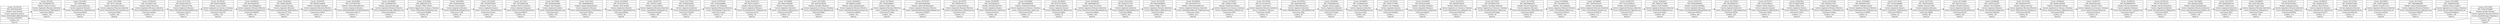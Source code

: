 digraph G {
rankdir=LR;
node[shape = record];
 nodo0[label=" Carnet: 201183728
 |DPI: 2050740201006
 |Nombre: Alvin Huckett
 |Carrera: Ingenieria Quimica
 |Correo: AlvinHuckett_60@outlook.org
 |Contrasena:DGHS2Xi
 |Creditos: 222
 |Edad:20"]
 nodo0->nodo1
nodo1[label=" Carnet: 2010244
 |DPI: 5970926381748
 |Nombre: Nertie Laurenzi
 |Carrera: Ingenieria Mecanica Industrial
 |Correo: NertieLaurenzi.75@hotmail.es
 |Contrasena:198yxel
 |Creditos: 139
 |Edad:19"]
 nodo1->nodo2
nodo2[label=" Carnet: 201210811
 |DPI: 879575888
 |Nombre: Lamont Barthrup
 |Carrera: Ingenieria Mecanica
 |Correo: LamontBarthrup_34@outlook.org
 |Contrasena:j60uy9
 |Creditos: 53
 |Edad:25"]
 nodo2->nodo3
nodo3[label=" Carnet: 201315898
 |DPI: 5531711621404
 |Nombre: Bernadette Pescud
 |Carrera: Ingenieria Mecanica Industrial
 |Correo: BernadettePescud.10outlook.com
 |Contrasena:TXz6b
 |Creditos: 190
 |Edad:28"]
 nodo3->nodo4
nodo4[label=" Carnet: 201582352
 |DPI: 4172564417242
 |Nombre: Bobina Delacroux
 |Carrera: Ingenieria Mecanica Industrial
 |Correo: BobinaDelacroux_46@hotmail.com
 |Contrasena:m6ILxd
 |Creditos: 113
 |Edad:23"]
 nodo4->nodo5
nodo5[label=" Carnet: 201115140
 |DPI: 8429519350118
 |Nombre: Pebrook Gircke
 |Carrera: Ingenieria Mecanica
 |Correo: PebrookGircke93@undefined.org
 |Contrasena:Ysgy3Vt
 |Creditos: 172
 |Edad:19"]
 nodo5->nodo6
nodo6[label=" Carnet: 201350393
 |DPI: 9029374304090
 |Nombre: Laurie Tumilty
 |Carrera: Ingenieria en Ciencias y Sistemas
 |Correo: LaurieTumilty58@undefined.com
 |Contrasena:UKazTS0
 |Creditos: 124
 |Edad:20"]
 nodo6->nodo7
nodo7[label=" Carnet: 201698163
 |DPI: 8010354636352
 |Nombre: Barn Killingbeck
 |Carrera: Ingenieria Mecanica Electrica
 |Correo: BarnKillingbeck33@gmail.org
 |Contrasena:38KWHL
 |Creditos: 130
 |Edad:20"]
 nodo7->nodo8
nodo8[label=" Carnet: 201402462
 |DPI: 3594915493584
 |Nombre: Joscelin Fewings
 |Carrera: Ingenieria Mecanica
 |Correo: JoscelinFewings_56@outlook.es
 |Contrasena:tF7ZroZ
 |Creditos: 202
 |Edad:25"]
 nodo8->nodo9
nodo9[label=" Carnet: 201643353
 |DPI: 9692561360208
 |Nombre: Llywellyn Woodnutt
 |Carrera: Ingenieria Mecanica Electrica
 |Correo: LlywellynWoodnutt_83@gmail.es
 |Contrasena:ui708GE
 |Creditos: 44
 |Edad:27"]
 nodo9->nodo10
nodo10[label=" Carnet: 201043689
 |DPI: 0714796787404
 |Nombre: Ardene Benediktovich
 |Carrera: Ingenieria Mecanica
 |Correo: ArdeneBenediktovich72@outlook.org
 |Contrasena:muiPC17
 |Creditos: 13
 |Edad:23"]
 nodo10->nodo11
nodo11[label=" Carnet: 201489697
 |DPI: 3310894947855
 |Nombre: Judye Rossborough
 |Carrera: Ingenieria Mecanica Electrica
 |Correo: JudyeRossborough_49@yahoo.com
 |Contrasena:k9oGtrw
 |Creditos: 3
 |Edad:26"]
 nodo11->nodo12
nodo12[label=" Carnet: 201818908
 |DPI: 2689202578134
 |Nombre: Wilbur Alberts
 |Carrera: Ingenieria en Ciencias y Sistemas
 |Correo: WilburAlberts45@hotmail.org
 |Contrasena:SSeRj8d
 |Creditos: 64
 |Edad:18"]
 nodo12->nodo13
nodo13[label=" Carnet: 201816850
 |DPI: 0154497044345
 |Nombre: Emili Palleske
 |Carrera: Ingenieria Mecanica
 |Correo: EmiliPalleske.89@gmail.com
 |Contrasena:17x8L
 |Creditos: 28
 |Edad:21"]
 nodo13->nodo14
nodo14[label=" Carnet: 201232485
 |DPI: 3762365704505
 |Nombre: Vivian Currer
 |Carrera: Ingenieria Quimica
 |Correo: VivianCurrer_25@outlook.org
 |Contrasena:xe7yeho
 |Creditos: 218
 |Edad:28"]
 nodo14->nodo15
nodo15[label=" Carnet: 201131811
 |DPI: 3347258005328
 |Nombre: Eloise Trevarthen
 |Carrera: Ingenieria Mecanica
 |Correo: EloiseTrevarthen91@hotmail.es
 |Contrasena:B8FP4
 |Creditos: 201
 |Edad:22"]
 nodo15->nodo16
nodo16[label=" Carnet: 201476680
 |DPI: 4293824642888
 |Nombre: Kim Westphal
 |Carrera: Ingenieria Quimica
 |Correo: KimWestphal38@yahoo.com
 |Contrasena:qtry5
 |Creditos: 159
 |Edad:19"]
 nodo16->nodo17
nodo17[label=" Carnet: 201511649
 |DPI: 5648266954532
 |Nombre: Aylmar Raubenheimer
 |Carrera: Ingenieria Mecanica
 |Correo: AylmarRaubenheimer.27@hotmail.es
 |Contrasena:76816q
 |Creditos: 163
 |Edad:23"]
 nodo17->nodo18
nodo18[label=" Carnet: 201255643
 |DPI: 7672150791181
 |Nombre: Alvin Huckett
 |Carrera: Ingenieria Industrial
 |Correo: AlvinHuckett_63@undefined.org
 |Contrasena:g4X4Ak
 |Creditos: 65
 |Edad:29"]
 nodo18->nodo19
nodo19[label=" Carnet: 201947729
 |DPI: 1430797138430
 |Nombre: Camila Dibbert
 |Carrera: Ingenieria Mecanica Industrial
 |Correo: CamilaDibbert.81@gmail.com
 |Contrasena:b4wdeP
 |Creditos: 188
 |Edad:21"]
 nodo19->nodo20
nodo20[label=" Carnet: 201173540
 |DPI: 3235002226847
 |Nombre: Alvin Huckett
 |Carrera: Ingenieria Industrial
 |Correo: AlvinHuckett_65@outlook.org
 |Contrasena:ITrpSM0
 |Creditos: 104
 |Edad:22"]
 nodo20->nodo21
nodo21[label=" Carnet: 201704168
 |DPI: 3379162068993
 |Nombre: Tim Goldspink
 |Carrera: Ingenieria Mecanica Electrica
 |Correo: TimGoldspink.71@aol.com
 |Contrasena:Cmg7g
 |Creditos: 137
 |Edad:19"]
 nodo21->nodo22
nodo22[label=" Carnet: 201661519
 |DPI: 9302712249273
 |Nombre: Harvey Darbyshire
 |Carrera: Ingenieria Mecanica
 |Correo: HarveyDarbyshire_63@gmail.com
 |Contrasena:Asv30
 |Creditos: 55
 |Edad:26"]
 nodo22->nodo23
nodo23[label=" Carnet: 201309890
 |DPI: 6364119505269
 |Nombre: Grayce Poltone
 |Carrera: Ingenieria Industrial
 |Correo: GraycePoltone_20@hotmail.es
 |Contrasena:bCp3F57
 |Creditos: 133
 |Edad:18"]
 nodo23->nodo24
nodo24[label=" Carnet: 201740604
 |DPI: 2625352358554
 |Nombre: Llywellyn Woodnutt
 |Carrera: Ingenieria en Ciencias y Sistemas
 |Correo: LlywellynWoodnutt.46@gmail.org
 |Contrasena:Bk8jU
 |Creditos: 3
 |Edad:19"]
 nodo24->nodo25
nodo25[label=" Carnet: 201646518
 |DPI: 8696013129504
 |Nombre: Aylmar Raubenheimer
 |Carrera: Ingenieria Mecanica Electrica
 |Correo: AylmarRaubenheimer31@aol.com
 |Contrasena:3j9MHF
 |Creditos: 192
 |Edad:22"]
 nodo25->nodo26
nodo26[label=" Carnet: 201766242
 |DPI: 3780452896411
 |Nombre: Franky Viney
 |Carrera: Ingenieria Mecanica Electrica
 |Correo: FrankyViney72@aol.com
 |Contrasena:UC1hKp
 |Creditos: 164
 |Edad:20"]
 nodo26->nodo27
nodo27[label=" Carnet: 201537627
 |DPI: 6000394094296
 |Nombre: Aylmar Raubenheimer
 |Carrera: Ingenieria Mecanica Electrica
 |Correo: AylmarRaubenheimer82@undefined.com
 |Contrasena:82MID7
 |Creditos: 3
 |Edad:24"]
 nodo27->nodo28
nodo28[label=" Carnet: 201327675
 |DPI: 5005953751371
 |Nombre: Lamont Barthrup
 |Carrera: Ingenieria Mecanica Electrica
 |Correo: LamontBarthrup.75@hotmail.org
 |Contrasena:CAt1n
 |Creditos: 171
 |Edad:20"]
 nodo28->nodo29
nodo29[label=" Carnet: 201897987
 |DPI: 2193345266141
 |Nombre: Michelle Glanister
 |Carrera: Ingenieria Quimica
 |Correo: MichelleGlanister.13@aol.org
 |Contrasena:8cIUD
 |Creditos: 226
 |Edad:25"]
 nodo29->nodo30
nodo30[label=" Carnet: 201500866
 |DPI: 7040168688236
 |Nombre: Claybourne Nelmes
 |Carrera: Ingenieria en Ciencias y Sistemas
 |Correo: ClaybourneNelmes_2@aol.com
 |Contrasena:4xCS04
 |Creditos: 121
 |Edad:19"]
 nodo30->nodo31
nodo31[label=" Carnet: 201359507
 |DPI: 6474775706799
 |Nombre: Olly Brunelleschi
 |Carrera: Ingenieria Quimica
 |Correo: OllyBrunelleschi_86@aol.com
 |Contrasena:rdjy6j
 |Creditos: 52
 |Edad:22"]
 nodo31->nodo32
nodo32[label=" Carnet: 201954202
 |DPI: 2496399691941
 |Nombre: Eloise Trevarthen
 |Carrera: Ingenieria Mecanica Industrial
 |Correo: EloiseTrevarthen.4@undefined.org
 |Contrasena:6RNgz
 |Creditos: 196
 |Edad:29"]
 nodo32->nodo33
nodo33[label=" Carnet: 201412244
 |DPI: 3239472177167
 |Nombre: Eba Keitley
 |Carrera: Ingenieria Industrial
 |Correo: EbaKeitley73@undefined.com
 |Contrasena:BRdQj
 |Creditos: 238
 |Edad:22"]
 nodo33->nodo34
nodo34[label=" Carnet: 201234795
 |DPI: 9082300809939
 |Nombre: Wilbur Alberts
 |Carrera: Ingenieria Mecanica Industrial
 |Correo: WilburAlberts_86@yahoo.com
 |Contrasena:0oXnv
 |Creditos: 80
 |Edad:29"]
 nodo34->nodo35
nodo35[label=" Carnet: 201594265
 |DPI: 2831630574772
 |Nombre: Ardene Benediktovich
 |Carrera: Ingenieria Mecanica Industrial
 |Correo: ArdeneBenediktovich_57@hotmail.org
 |Contrasena:15Asd
 |Creditos: 242
 |Edad:26"]
 nodo35->nodo36
nodo36[label=" Carnet: 201790782
 |DPI: 3168522176927
 |Nombre: Claybourne Nelmes
 |Carrera: Ingenieria en Ciencias y Sistemas
 |Correo: ClaybourneNelmes_82@aol.com
 |Contrasena:d70Vi
 |Creditos: 0
 |Edad:22"]
 nodo36->nodo37
nodo37[label=" Carnet: 201374369
 |DPI: 8311431297185
 |Nombre: Lionel Messi
 |Carrera: Ingenieria Mecanica Industrial
 |Correo: LionelMessi.17@aol.es
 |Contrasena:cVzaR8
 |Creditos: 93
 |Edad:20"]
 nodo37->nodo38
nodo38[label=" Carnet: 201709702
 |DPI: 4245428187625
 |Nombre: Dillon Blandamere
 |Carrera: Ingenieria Industrial
 |Correo: DillonBlandamere_33@undefined.com
 |Contrasena:3f5qj
 |Creditos: 84
 |Edad:20"]
 nodo38->nodo39
nodo39[label=" Carnet: 201635991
 |DPI: 2702608963916
 |Nombre: Boycie Langlais
 |Carrera: Ingenieria Industrial
 |Correo: BoycieLanglais24@aol.es
 |Contrasena:vCGgb2
 |Creditos: 113
 |Edad:29"]
 nodo39->nodo40
nodo40[label=" Carnet: 201389879
 |DPI: 1332692632257
 |Nombre: Darn Studdal
 |Carrera: Ingenieria Industrial
 |Correo: DarnStuddal88@gmail.com
 |Contrasena:r80ja
 |Creditos: 244
 |Edad:23"]
 nodo40->nodo41
nodo41[label=" Carnet: 201375524
 |DPI: 3164173770900
 |Nombre: Tim Goldspink
 |Carrera: Ingenieria Quimica
 |Correo: TimGoldspink_27@yahoo.es
 |Contrasena:Nu96Sq3
 |Creditos: 1
 |Edad:20"]
 nodo41->nodo42
nodo42[label=" Carnet: 201428558
 |DPI: 8783633019549
 |Nombre: Llywellyn Woodnutt
 |Carrera: Ingenieria Mecanica
 |Correo: LlywellynWoodnutt.12@gmail.es
 |Contrasena:qWlnP7
 |Creditos: 5
 |Edad:24"]
 nodo42->nodo43
nodo43[label=" Carnet: 201933753
 |DPI: 6467642780621
 |Nombre: Bobina Delacroux
 |Carrera: Ingenieria en Ciencias y Sistemas
 |Correo: BobinaDelacroux_64@gmail.com
 |Contrasena:8DGPFmN
 |Creditos: 147
 |Edad:25"]
 nodo43->nodo44
nodo44[label=" Carnet: 201774497
 |DPI: 6327689577005
 |Nombre: Llywellyn Woodnutt
 |Carrera: Ingenieria en Ciencias y Sistemas
 |Correo: LlywellynWoodnutt_44@aol.org
 |Contrasena:RN1Dgbd
 |Creditos: 90
 |Edad:26"]
 nodo44->nodo45
nodo45[label=" Carnet: 201145786
 |DPI: 4820546644233
 |Nombre: Harvey Darbyshire
 |Carrera: Ingenieria Mecanica
 |Correo: HarveyDarbyshire.56@outlook.com
 |Contrasena:uJW2Q
 |Creditos: 88
 |Edad:22"]
 nodo45->nodo46
nodo46[label=" Carnet: 201509061
 |DPI: 3761268073554
 |Nombre: Tim Goldspink
 |Carrera: Ingenieria Mecanica Electrica
 |Correo: TimGoldspink.36@aol.com
 |Contrasena:DPx0LQ0
 |Creditos: 108
 |Edad:23"]
 nodo46->nodo47
nodo47[label=" Carnet: 201068965
 |DPI: 7207003476187
 |Nombre: Tim Goldspink
 |Carrera: Ingenieria Mecanica Industrial
 |Correo: TimGoldspink.1@yahoo.org
 |Contrasena:MF4vc6
 |Creditos: 112
 |Edad:26"]
 nodo47->nodo48
nodo48[label=" Carnet: 201991578
 |DPI: 7437219208336
 |Nombre: Olly Brunelleschi
 |Carrera: Ingenieria Mecanica Industrial
 |Correo: OllyBrunelleschi.78@yahoo.org
 |Contrasena:H1xi3
 |Creditos: 102
 |Edad:29"]
 nodo48->nodo49
nodo49[label=" Carnet: 201803912
 |DPI: 3995410773680
 |Nombre: Emili Palleske
 |Carrera: Ingenieria Mecanica Industrial
 |Correo: EmiliPalleske.68@gmail.com
 |Contrasena:ODYgI
 |Creditos: 205
 |Edad:26"]
 nodo49->nodo50
nodo50[label=" Carnet: 201921767
 |DPI: 5042024988582
 |Nombre: Consolata Reskelly
 |Carrera: Ingenieria Mecanica
 |Correo: ConsolataReskelly.30@undefined.com
 |Contrasena:cBP1bt7
 |Creditos: 200
 |Edad:27"]
 nodo50->nodo51
nodo51[label=" Carnet: 201157605
 |DPI: 2503385887437
 |Nombre: Alonzo Seagrove
 |Carrera: Ingenieria Industrial
 |Correo: AlonzoSeagrove_35@undefined.org
 |Contrasena:92V6h
 |Creditos: 226
 |Edad:22"]
 nodo51->nodo52
nodo52[label=" Carnet: 201761573
 |DPI: 5372214388411
 |Nombre: Alonzo Seagrove
 |Carrera: Ingenieria Quimica
 |Correo: AlonzoSeagrove_54@hotmail.es
 |Contrasena:24ldm
 |Creditos: 51
 |Edad:22"]
 nodo52->nodo53
nodo53[label=" Carnet: 201825364
 |DPI: 6772854332066
 |Nombre: Phillis Syrie
 |Carrera: Ingenieria Quimica
 |Correo: PhillisSyrie_17@hotmail.es
 |Contrasena:rU2QYr
 |Creditos: 111
 |Edad:28"]
 nodo53->nodo54
nodo54[label=" Carnet: 201022466
 |DPI: 0579054127201
 |Nombre: Wash Sedgemore
 |Carrera: Ingenieria Mecanica Electrica
 |Correo: WashSedgemore_70@outlook.com
 |Contrasena:1E8vp8
 |Creditos: 130
 |Edad:29"]
 nodo54->nodo55
nodo55[label=" Carnet: 201006295
 |DPI: 6483009710551
 |Nombre: Roderigo Gomme
 |Carrera: Ingenieria Mecanica Electrica
 |Correo: RoderigoGomme_92@yahoo.org
 |Contrasena:w1E8BW
 |Creditos: 23
 |Edad:24"]
 nodo55->nodo56
nodo56[label=" Carnet: 201116100
 |DPI: 7247421869888
 |Nombre: Franky Viney
 |Carrera: Ingenieria Quimica
 |Correo: FrankyViney_42@hotmail.es
 |Contrasena:5K0p7N
 |Creditos: 42
 |Edad:26"]
 nodo56->nodo57
nodo57[label=" Carnet: 201773473
 |DPI: 1563507262381
 |Nombre: Krystal Crellin
 |Carrera: Ingenieria Mecanica
 |Correo: KrystalCrellin.48@outlook.org
 |Contrasena:3KgBk
 |Creditos: 88
 |Edad:26"]
 nodo57->nodo58
nodo58[label=" Carnet: 201119966
 |DPI: 9030770152211
 |Nombre: Michelle Glanister
 |Carrera: Ingenieria Industrial
 |Correo: MichelleGlanister87@outlook.com
 |Contrasena:J9Tq39
 |Creditos: 225
 |Edad:23"]
 nodo58->nodo59
nodo59[label=" Carnet: 201669286
 |DPI: 3126321523297
 |Nombre: Tim Goldspink
 |Carrera: Ingenieria Mecanica
 |Correo: TimGoldspink_45@gmail.es
 |Contrasena:QQNPe8
 |Creditos: 187
 |Edad:21"]
 nodo59->nodo60
nodo60[label=" Carnet: 201147451
 |DPI: 9093933675701
 |Nombre: Ellerey Sherwyn
 |Carrera: Ingenieria Mecanica Electrica
 |Correo: EllereySherwyn.51@gmail.es
 |Contrasena:20H3Hx
 |Creditos: 80
 |Edad:23"]
 nodo60->nodo61
nodo61[label=" Carnet: 201864201
 |DPI: 8208413026556
 |Nombre: Claybourne Nelmes
 |Carrera: Ingenieria en Ciencias y Sistemas
 |Correo: ClaybourneNelmes.78@hotmail.com
 |Contrasena:69548z
 |Creditos: 25
 |Edad:25"]
 nodo61->nodo62
nodo62[label=" Carnet: 201667272
 |DPI: 9443025623424
 |Nombre: Adriaens Timms
 |Carrera: Ingenieria en Ciencias y Sistemas
 |Correo: AdriaensTimms43@aol.org
 |Contrasena:Pe8Ucp
 |Creditos: 237
 |Edad:21"]
 nodo62->nodo63
nodo63[label=" Carnet: 201668149
 |DPI: 6435886693765
 |Nombre: Harvey Darbyshire
 |Carrera: Ingenieria Mecanica
 |Correo: HarveyDarbyshire_31@gmail.org
 |Contrasena:u4jxe57
 |Creditos: 31
 |Edad:27"]
 nodo63->nodo64
nodo64[label=" Carnet: 201764124
 |DPI: 6773833243077
 |Nombre: Harvey Darbyshire
 |Carrera: Ingenieria Industrial
 |Correo: HarveyDarbyshire.59@gmail.es
 |Contrasena:0DDF8
 |Creditos: 219
 |Edad:21"]
 nodo64->nodo65
nodo65[label=" Carnet: 201516603
 |DPI: 4062043125856
 |Nombre: Aylmar Raubenheimer
 |Carrera: Ingenieria Mecanica Industrial
 |Correo: AylmarRaubenheimer.85@aol.com
 |Contrasena:Sv4HFP
 |Creditos: 168
 |Edad:19"]
 nodo65->nodo66
nodo66[label=" Carnet: 201327079
 |DPI: 8292286385716
 |Nombre: Franky Viney
 |Carrera: Ingenieria Industrial
 |Correo: FrankyViney.59@aol.es
 |Contrasena:GhhLi
 |Creditos: 179
 |Edad:21"]
 nodo66->nodo67
nodo67[label=" Carnet: 201906670
 |DPI: 2245119831085
 |Nombre: Franky Viney
 |Carrera: Ingenieria Mecanica Industrial
 |Correo: FrankyViney_49@yahoo.es
 |Contrasena:PCAanL
 |Creditos: 198
 |Edad:23"]
 nodo67->nodo68
nodo68[label=" Carnet: 201461415
 |DPI: 8579079230016
 |Nombre: Roderigo Gomme
 |Carrera: Ingenieria Mecanica Industrial
 |Correo: RoderigoGomme_55@aol.org
 |Contrasena:6GEfOg
 |Creditos: 113
 |Edad:20"]
 nodo68->nodo69
nodo69[label=" Carnet: 201009015
 |DPI: 1962623323417
 |Nombre: Afton Hounson
 |Carrera: Ingenieria Mecanica
 |Correo: AftonHounson.43@aol.com
 |Contrasena:PQvEC5
 |Creditos: 12
 |Edad:23"]
 nodo69->nodo70
nodo70[label=" Carnet: 201137248
 |DPI: 4264540703955
 |Nombre: Eba Keitley
 |Carrera: Ingenieria Mecanica
 |Correo: EbaKeitley83@outlook.org
 |Contrasena:K8ZY0mI
 |Creditos: 35
 |Edad:22"]
 nodo70->nodo71
nodo71[label=" Carnet: 201339503
 |DPI: 1169570189320
 |Nombre: Drusilla Louca
 |Carrera: Ingenieria Mecanica Industrial
 |Correo: DrusillaLouca1@outlook.com
 |Contrasena:xW0NS
 |Creditos: 41
 |Edad:29"]
 nodo71->nodo72
nodo72[label=" Carnet: 201110247
 |DPI: 7882408800987
 |Nombre: Aylmar Raubenheimer
 |Carrera: Ingenieria Mecanica Electrica
 |Correo: AylmarRaubenheimer_82@yahoo.org
 |Contrasena:oKlY9O7
 |Creditos: 171
 |Edad:19"]
 nodo72->nodo73
nodo73[label=" Carnet: 201125580
 |DPI: 1846903502498
 |Nombre: Boycie Langlais
 |Carrera: Ingenieria en Ciencias y Sistemas
 |Correo: BoycieLanglais.61@hotmail.com
 |Contrasena:MhBaUtl
 |Creditos: 190
 |Edad:21"]
 nodo73->nodo74
nodo74[label=" Carnet: 201315288
 |DPI: 7044319749868
 |Nombre: Joscelin Fewings
 |Carrera: Ingenieria Mecanica Electrica
 |Correo: JoscelinFewings.27@yahoo.es
 |Contrasena:3htilF
 |Creditos: 89
 |Edad:27"]
 nodo74-> nodo0
}
